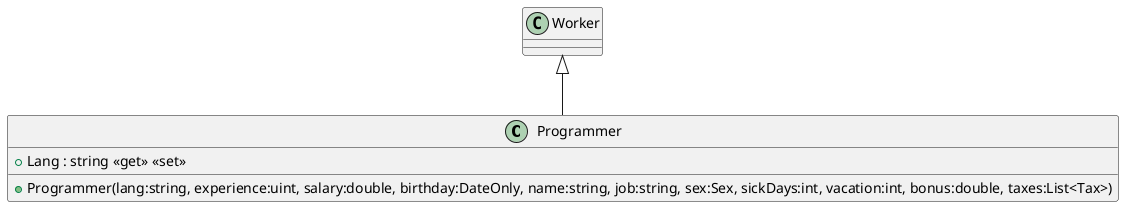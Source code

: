 @startuml
class Programmer {
    + Lang : string <<get>> <<set>>
    + Programmer(lang:string, experience:uint, salary:double, birthday:DateOnly, name:string, job:string, sex:Sex, sickDays:int, vacation:int, bonus:double, taxes:List<Tax>)
}
Worker <|-- Programmer
@enduml
